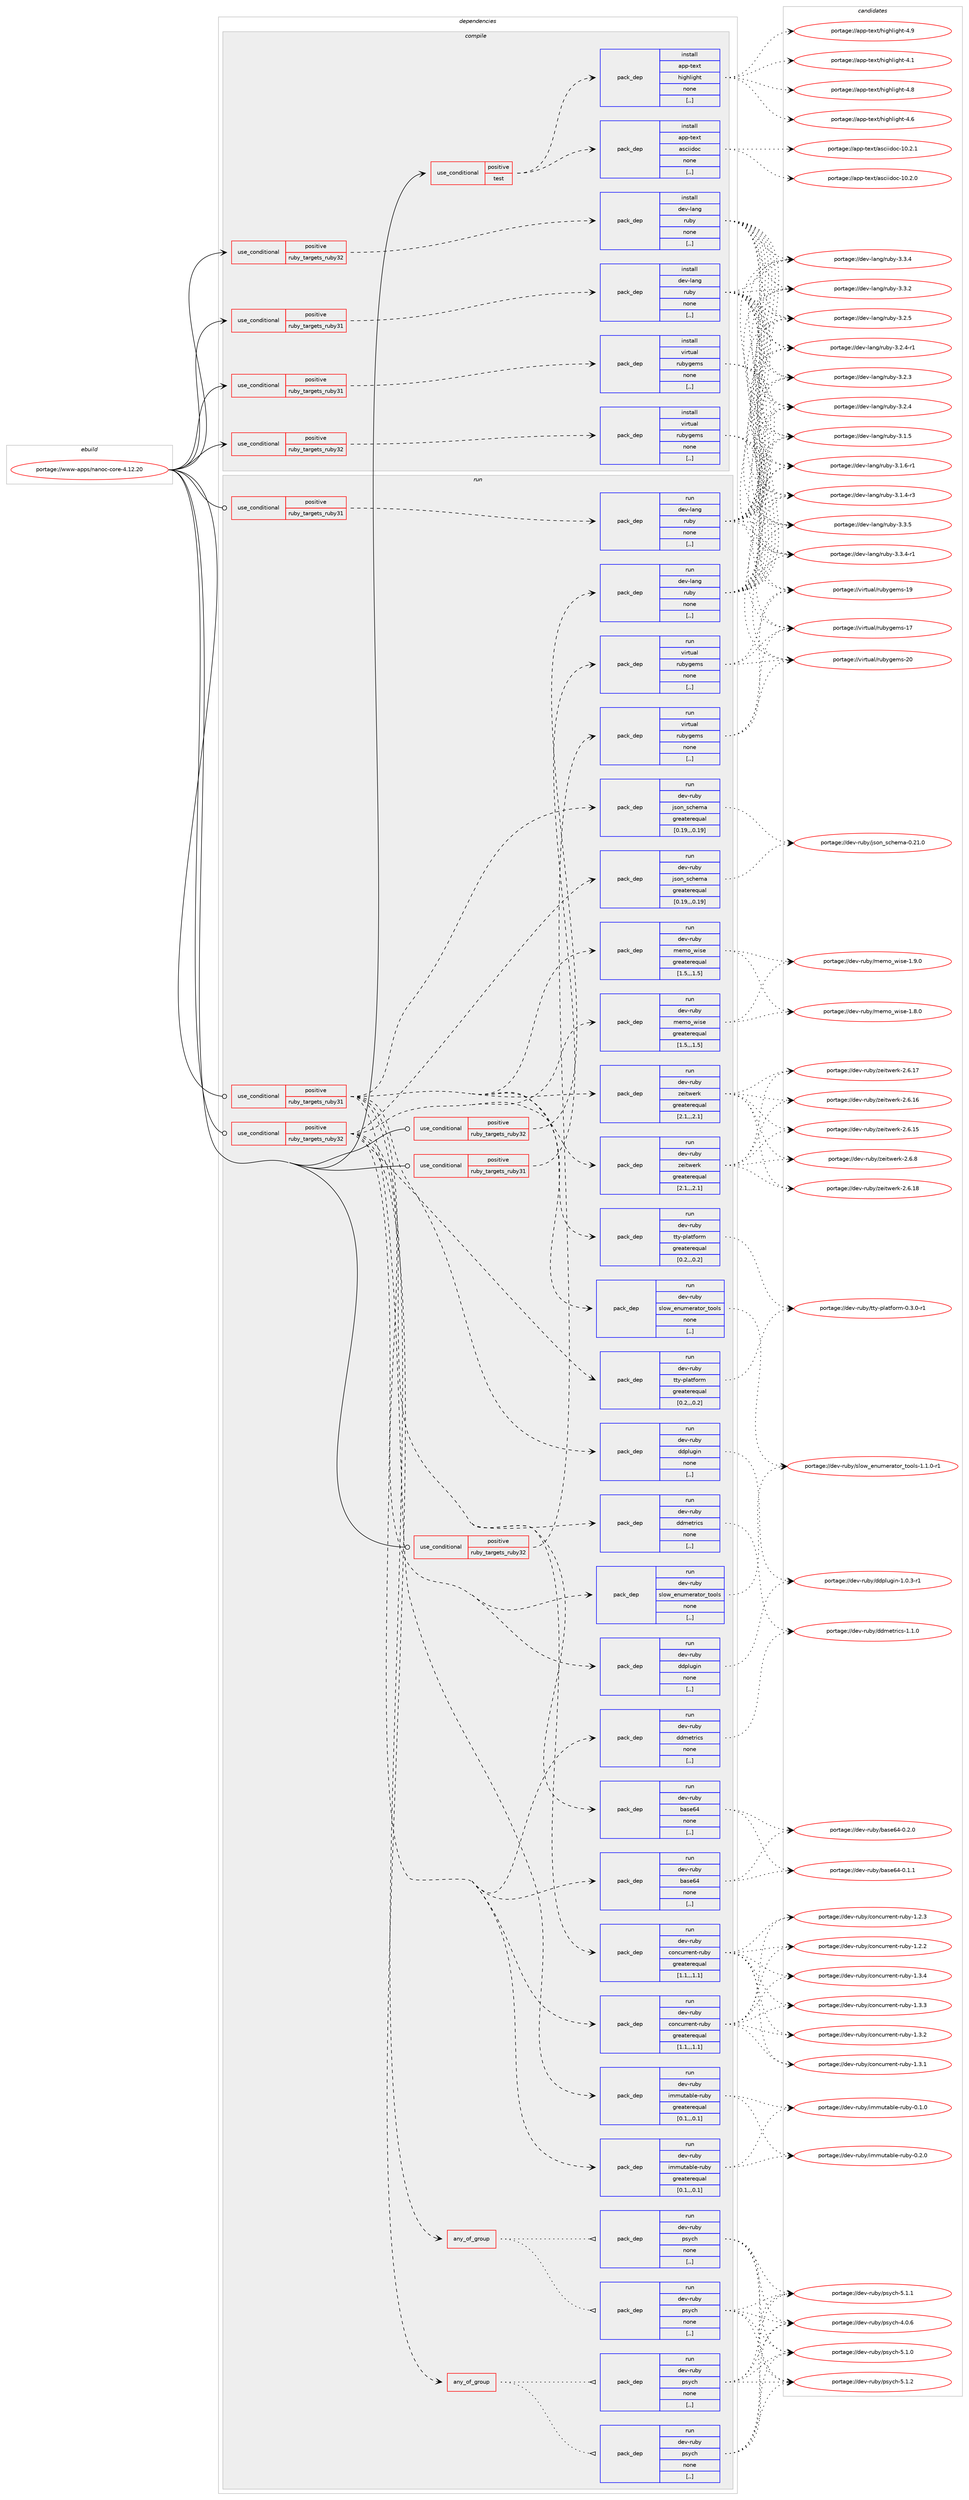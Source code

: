 digraph prolog {

# *************
# Graph options
# *************

newrank=true;
concentrate=true;
compound=true;
graph [rankdir=LR,fontname=Helvetica,fontsize=10,ranksep=1.5];#, ranksep=2.5, nodesep=0.2];
edge  [arrowhead=vee];
node  [fontname=Helvetica,fontsize=10];

# **********
# The ebuild
# **********

subgraph cluster_leftcol {
color=gray;
label=<<i>ebuild</i>>;
id [label="portage://www-apps/nanoc-core-4.12.20", color=red, width=4, href="../www-apps/nanoc-core-4.12.20.svg"];
}

# ****************
# The dependencies
# ****************

subgraph cluster_midcol {
color=gray;
label=<<i>dependencies</i>>;
subgraph cluster_compile {
fillcolor="#eeeeee";
style=filled;
label=<<i>compile</i>>;
subgraph cond253596 {
dependency959138 [label=<<TABLE BORDER="0" CELLBORDER="1" CELLSPACING="0" CELLPADDING="4"><TR><TD ROWSPAN="3" CELLPADDING="10">use_conditional</TD></TR><TR><TD>positive</TD></TR><TR><TD>ruby_targets_ruby31</TD></TR></TABLE>>, shape=none, color=red];
subgraph pack698513 {
dependency959139 [label=<<TABLE BORDER="0" CELLBORDER="1" CELLSPACING="0" CELLPADDING="4" WIDTH="220"><TR><TD ROWSPAN="6" CELLPADDING="30">pack_dep</TD></TR><TR><TD WIDTH="110">install</TD></TR><TR><TD>dev-lang</TD></TR><TR><TD>ruby</TD></TR><TR><TD>none</TD></TR><TR><TD>[,,]</TD></TR></TABLE>>, shape=none, color=blue];
}
dependency959138:e -> dependency959139:w [weight=20,style="dashed",arrowhead="vee"];
}
id:e -> dependency959138:w [weight=20,style="solid",arrowhead="vee"];
subgraph cond253597 {
dependency959140 [label=<<TABLE BORDER="0" CELLBORDER="1" CELLSPACING="0" CELLPADDING="4"><TR><TD ROWSPAN="3" CELLPADDING="10">use_conditional</TD></TR><TR><TD>positive</TD></TR><TR><TD>ruby_targets_ruby31</TD></TR></TABLE>>, shape=none, color=red];
subgraph pack698514 {
dependency959141 [label=<<TABLE BORDER="0" CELLBORDER="1" CELLSPACING="0" CELLPADDING="4" WIDTH="220"><TR><TD ROWSPAN="6" CELLPADDING="30">pack_dep</TD></TR><TR><TD WIDTH="110">install</TD></TR><TR><TD>virtual</TD></TR><TR><TD>rubygems</TD></TR><TR><TD>none</TD></TR><TR><TD>[,,]</TD></TR></TABLE>>, shape=none, color=blue];
}
dependency959140:e -> dependency959141:w [weight=20,style="dashed",arrowhead="vee"];
}
id:e -> dependency959140:w [weight=20,style="solid",arrowhead="vee"];
subgraph cond253598 {
dependency959142 [label=<<TABLE BORDER="0" CELLBORDER="1" CELLSPACING="0" CELLPADDING="4"><TR><TD ROWSPAN="3" CELLPADDING="10">use_conditional</TD></TR><TR><TD>positive</TD></TR><TR><TD>ruby_targets_ruby32</TD></TR></TABLE>>, shape=none, color=red];
subgraph pack698515 {
dependency959143 [label=<<TABLE BORDER="0" CELLBORDER="1" CELLSPACING="0" CELLPADDING="4" WIDTH="220"><TR><TD ROWSPAN="6" CELLPADDING="30">pack_dep</TD></TR><TR><TD WIDTH="110">install</TD></TR><TR><TD>dev-lang</TD></TR><TR><TD>ruby</TD></TR><TR><TD>none</TD></TR><TR><TD>[,,]</TD></TR></TABLE>>, shape=none, color=blue];
}
dependency959142:e -> dependency959143:w [weight=20,style="dashed",arrowhead="vee"];
}
id:e -> dependency959142:w [weight=20,style="solid",arrowhead="vee"];
subgraph cond253599 {
dependency959144 [label=<<TABLE BORDER="0" CELLBORDER="1" CELLSPACING="0" CELLPADDING="4"><TR><TD ROWSPAN="3" CELLPADDING="10">use_conditional</TD></TR><TR><TD>positive</TD></TR><TR><TD>ruby_targets_ruby32</TD></TR></TABLE>>, shape=none, color=red];
subgraph pack698516 {
dependency959145 [label=<<TABLE BORDER="0" CELLBORDER="1" CELLSPACING="0" CELLPADDING="4" WIDTH="220"><TR><TD ROWSPAN="6" CELLPADDING="30">pack_dep</TD></TR><TR><TD WIDTH="110">install</TD></TR><TR><TD>virtual</TD></TR><TR><TD>rubygems</TD></TR><TR><TD>none</TD></TR><TR><TD>[,,]</TD></TR></TABLE>>, shape=none, color=blue];
}
dependency959144:e -> dependency959145:w [weight=20,style="dashed",arrowhead="vee"];
}
id:e -> dependency959144:w [weight=20,style="solid",arrowhead="vee"];
subgraph cond253600 {
dependency959146 [label=<<TABLE BORDER="0" CELLBORDER="1" CELLSPACING="0" CELLPADDING="4"><TR><TD ROWSPAN="3" CELLPADDING="10">use_conditional</TD></TR><TR><TD>positive</TD></TR><TR><TD>test</TD></TR></TABLE>>, shape=none, color=red];
subgraph pack698517 {
dependency959147 [label=<<TABLE BORDER="0" CELLBORDER="1" CELLSPACING="0" CELLPADDING="4" WIDTH="220"><TR><TD ROWSPAN="6" CELLPADDING="30">pack_dep</TD></TR><TR><TD WIDTH="110">install</TD></TR><TR><TD>app-text</TD></TR><TR><TD>asciidoc</TD></TR><TR><TD>none</TD></TR><TR><TD>[,,]</TD></TR></TABLE>>, shape=none, color=blue];
}
dependency959146:e -> dependency959147:w [weight=20,style="dashed",arrowhead="vee"];
subgraph pack698518 {
dependency959148 [label=<<TABLE BORDER="0" CELLBORDER="1" CELLSPACING="0" CELLPADDING="4" WIDTH="220"><TR><TD ROWSPAN="6" CELLPADDING="30">pack_dep</TD></TR><TR><TD WIDTH="110">install</TD></TR><TR><TD>app-text</TD></TR><TR><TD>highlight</TD></TR><TR><TD>none</TD></TR><TR><TD>[,,]</TD></TR></TABLE>>, shape=none, color=blue];
}
dependency959146:e -> dependency959148:w [weight=20,style="dashed",arrowhead="vee"];
}
id:e -> dependency959146:w [weight=20,style="solid",arrowhead="vee"];
}
subgraph cluster_compileandrun {
fillcolor="#eeeeee";
style=filled;
label=<<i>compile and run</i>>;
}
subgraph cluster_run {
fillcolor="#eeeeee";
style=filled;
label=<<i>run</i>>;
subgraph cond253601 {
dependency959149 [label=<<TABLE BORDER="0" CELLBORDER="1" CELLSPACING="0" CELLPADDING="4"><TR><TD ROWSPAN="3" CELLPADDING="10">use_conditional</TD></TR><TR><TD>positive</TD></TR><TR><TD>ruby_targets_ruby31</TD></TR></TABLE>>, shape=none, color=red];
subgraph pack698519 {
dependency959150 [label=<<TABLE BORDER="0" CELLBORDER="1" CELLSPACING="0" CELLPADDING="4" WIDTH="220"><TR><TD ROWSPAN="6" CELLPADDING="30">pack_dep</TD></TR><TR><TD WIDTH="110">run</TD></TR><TR><TD>dev-lang</TD></TR><TR><TD>ruby</TD></TR><TR><TD>none</TD></TR><TR><TD>[,,]</TD></TR></TABLE>>, shape=none, color=blue];
}
dependency959149:e -> dependency959150:w [weight=20,style="dashed",arrowhead="vee"];
}
id:e -> dependency959149:w [weight=20,style="solid",arrowhead="odot"];
subgraph cond253602 {
dependency959151 [label=<<TABLE BORDER="0" CELLBORDER="1" CELLSPACING="0" CELLPADDING="4"><TR><TD ROWSPAN="3" CELLPADDING="10">use_conditional</TD></TR><TR><TD>positive</TD></TR><TR><TD>ruby_targets_ruby31</TD></TR></TABLE>>, shape=none, color=red];
subgraph pack698520 {
dependency959152 [label=<<TABLE BORDER="0" CELLBORDER="1" CELLSPACING="0" CELLPADDING="4" WIDTH="220"><TR><TD ROWSPAN="6" CELLPADDING="30">pack_dep</TD></TR><TR><TD WIDTH="110">run</TD></TR><TR><TD>dev-ruby</TD></TR><TR><TD>base64</TD></TR><TR><TD>none</TD></TR><TR><TD>[,,]</TD></TR></TABLE>>, shape=none, color=blue];
}
dependency959151:e -> dependency959152:w [weight=20,style="dashed",arrowhead="vee"];
subgraph pack698521 {
dependency959153 [label=<<TABLE BORDER="0" CELLBORDER="1" CELLSPACING="0" CELLPADDING="4" WIDTH="220"><TR><TD ROWSPAN="6" CELLPADDING="30">pack_dep</TD></TR><TR><TD WIDTH="110">run</TD></TR><TR><TD>dev-ruby</TD></TR><TR><TD>concurrent-ruby</TD></TR><TR><TD>greaterequal</TD></TR><TR><TD>[1.1,,,1.1]</TD></TR></TABLE>>, shape=none, color=blue];
}
dependency959151:e -> dependency959153:w [weight=20,style="dashed",arrowhead="vee"];
subgraph pack698522 {
dependency959154 [label=<<TABLE BORDER="0" CELLBORDER="1" CELLSPACING="0" CELLPADDING="4" WIDTH="220"><TR><TD ROWSPAN="6" CELLPADDING="30">pack_dep</TD></TR><TR><TD WIDTH="110">run</TD></TR><TR><TD>dev-ruby</TD></TR><TR><TD>ddmetrics</TD></TR><TR><TD>none</TD></TR><TR><TD>[,,]</TD></TR></TABLE>>, shape=none, color=blue];
}
dependency959151:e -> dependency959154:w [weight=20,style="dashed",arrowhead="vee"];
subgraph pack698523 {
dependency959155 [label=<<TABLE BORDER="0" CELLBORDER="1" CELLSPACING="0" CELLPADDING="4" WIDTH="220"><TR><TD ROWSPAN="6" CELLPADDING="30">pack_dep</TD></TR><TR><TD WIDTH="110">run</TD></TR><TR><TD>dev-ruby</TD></TR><TR><TD>ddplugin</TD></TR><TR><TD>none</TD></TR><TR><TD>[,,]</TD></TR></TABLE>>, shape=none, color=blue];
}
dependency959151:e -> dependency959155:w [weight=20,style="dashed",arrowhead="vee"];
subgraph pack698524 {
dependency959156 [label=<<TABLE BORDER="0" CELLBORDER="1" CELLSPACING="0" CELLPADDING="4" WIDTH="220"><TR><TD ROWSPAN="6" CELLPADDING="30">pack_dep</TD></TR><TR><TD WIDTH="110">run</TD></TR><TR><TD>dev-ruby</TD></TR><TR><TD>immutable-ruby</TD></TR><TR><TD>greaterequal</TD></TR><TR><TD>[0.1,,,0.1]</TD></TR></TABLE>>, shape=none, color=blue];
}
dependency959151:e -> dependency959156:w [weight=20,style="dashed",arrowhead="vee"];
subgraph pack698525 {
dependency959157 [label=<<TABLE BORDER="0" CELLBORDER="1" CELLSPACING="0" CELLPADDING="4" WIDTH="220"><TR><TD ROWSPAN="6" CELLPADDING="30">pack_dep</TD></TR><TR><TD WIDTH="110">run</TD></TR><TR><TD>dev-ruby</TD></TR><TR><TD>json_schema</TD></TR><TR><TD>greaterequal</TD></TR><TR><TD>[0.19,,,0.19]</TD></TR></TABLE>>, shape=none, color=blue];
}
dependency959151:e -> dependency959157:w [weight=20,style="dashed",arrowhead="vee"];
subgraph pack698526 {
dependency959158 [label=<<TABLE BORDER="0" CELLBORDER="1" CELLSPACING="0" CELLPADDING="4" WIDTH="220"><TR><TD ROWSPAN="6" CELLPADDING="30">pack_dep</TD></TR><TR><TD WIDTH="110">run</TD></TR><TR><TD>dev-ruby</TD></TR><TR><TD>memo_wise</TD></TR><TR><TD>greaterequal</TD></TR><TR><TD>[1.5,,,1.5]</TD></TR></TABLE>>, shape=none, color=blue];
}
dependency959151:e -> dependency959158:w [weight=20,style="dashed",arrowhead="vee"];
subgraph any6593 {
dependency959159 [label=<<TABLE BORDER="0" CELLBORDER="1" CELLSPACING="0" CELLPADDING="4"><TR><TD CELLPADDING="10">any_of_group</TD></TR></TABLE>>, shape=none, color=red];subgraph pack698527 {
dependency959160 [label=<<TABLE BORDER="0" CELLBORDER="1" CELLSPACING="0" CELLPADDING="4" WIDTH="220"><TR><TD ROWSPAN="6" CELLPADDING="30">pack_dep</TD></TR><TR><TD WIDTH="110">run</TD></TR><TR><TD>dev-ruby</TD></TR><TR><TD>psych</TD></TR><TR><TD>none</TD></TR><TR><TD>[,,]</TD></TR></TABLE>>, shape=none, color=blue];
}
dependency959159:e -> dependency959160:w [weight=20,style="dotted",arrowhead="oinv"];
subgraph pack698528 {
dependency959161 [label=<<TABLE BORDER="0" CELLBORDER="1" CELLSPACING="0" CELLPADDING="4" WIDTH="220"><TR><TD ROWSPAN="6" CELLPADDING="30">pack_dep</TD></TR><TR><TD WIDTH="110">run</TD></TR><TR><TD>dev-ruby</TD></TR><TR><TD>psych</TD></TR><TR><TD>none</TD></TR><TR><TD>[,,]</TD></TR></TABLE>>, shape=none, color=blue];
}
dependency959159:e -> dependency959161:w [weight=20,style="dotted",arrowhead="oinv"];
}
dependency959151:e -> dependency959159:w [weight=20,style="dashed",arrowhead="vee"];
subgraph pack698529 {
dependency959162 [label=<<TABLE BORDER="0" CELLBORDER="1" CELLSPACING="0" CELLPADDING="4" WIDTH="220"><TR><TD ROWSPAN="6" CELLPADDING="30">pack_dep</TD></TR><TR><TD WIDTH="110">run</TD></TR><TR><TD>dev-ruby</TD></TR><TR><TD>slow_enumerator_tools</TD></TR><TR><TD>none</TD></TR><TR><TD>[,,]</TD></TR></TABLE>>, shape=none, color=blue];
}
dependency959151:e -> dependency959162:w [weight=20,style="dashed",arrowhead="vee"];
subgraph pack698530 {
dependency959163 [label=<<TABLE BORDER="0" CELLBORDER="1" CELLSPACING="0" CELLPADDING="4" WIDTH="220"><TR><TD ROWSPAN="6" CELLPADDING="30">pack_dep</TD></TR><TR><TD WIDTH="110">run</TD></TR><TR><TD>dev-ruby</TD></TR><TR><TD>tty-platform</TD></TR><TR><TD>greaterequal</TD></TR><TR><TD>[0.2,,,0.2]</TD></TR></TABLE>>, shape=none, color=blue];
}
dependency959151:e -> dependency959163:w [weight=20,style="dashed",arrowhead="vee"];
subgraph pack698531 {
dependency959164 [label=<<TABLE BORDER="0" CELLBORDER="1" CELLSPACING="0" CELLPADDING="4" WIDTH="220"><TR><TD ROWSPAN="6" CELLPADDING="30">pack_dep</TD></TR><TR><TD WIDTH="110">run</TD></TR><TR><TD>dev-ruby</TD></TR><TR><TD>zeitwerk</TD></TR><TR><TD>greaterequal</TD></TR><TR><TD>[2.1,,,2.1]</TD></TR></TABLE>>, shape=none, color=blue];
}
dependency959151:e -> dependency959164:w [weight=20,style="dashed",arrowhead="vee"];
}
id:e -> dependency959151:w [weight=20,style="solid",arrowhead="odot"];
subgraph cond253603 {
dependency959165 [label=<<TABLE BORDER="0" CELLBORDER="1" CELLSPACING="0" CELLPADDING="4"><TR><TD ROWSPAN="3" CELLPADDING="10">use_conditional</TD></TR><TR><TD>positive</TD></TR><TR><TD>ruby_targets_ruby31</TD></TR></TABLE>>, shape=none, color=red];
subgraph pack698532 {
dependency959166 [label=<<TABLE BORDER="0" CELLBORDER="1" CELLSPACING="0" CELLPADDING="4" WIDTH="220"><TR><TD ROWSPAN="6" CELLPADDING="30">pack_dep</TD></TR><TR><TD WIDTH="110">run</TD></TR><TR><TD>virtual</TD></TR><TR><TD>rubygems</TD></TR><TR><TD>none</TD></TR><TR><TD>[,,]</TD></TR></TABLE>>, shape=none, color=blue];
}
dependency959165:e -> dependency959166:w [weight=20,style="dashed",arrowhead="vee"];
}
id:e -> dependency959165:w [weight=20,style="solid",arrowhead="odot"];
subgraph cond253604 {
dependency959167 [label=<<TABLE BORDER="0" CELLBORDER="1" CELLSPACING="0" CELLPADDING="4"><TR><TD ROWSPAN="3" CELLPADDING="10">use_conditional</TD></TR><TR><TD>positive</TD></TR><TR><TD>ruby_targets_ruby32</TD></TR></TABLE>>, shape=none, color=red];
subgraph pack698533 {
dependency959168 [label=<<TABLE BORDER="0" CELLBORDER="1" CELLSPACING="0" CELLPADDING="4" WIDTH="220"><TR><TD ROWSPAN="6" CELLPADDING="30">pack_dep</TD></TR><TR><TD WIDTH="110">run</TD></TR><TR><TD>dev-lang</TD></TR><TR><TD>ruby</TD></TR><TR><TD>none</TD></TR><TR><TD>[,,]</TD></TR></TABLE>>, shape=none, color=blue];
}
dependency959167:e -> dependency959168:w [weight=20,style="dashed",arrowhead="vee"];
}
id:e -> dependency959167:w [weight=20,style="solid",arrowhead="odot"];
subgraph cond253605 {
dependency959169 [label=<<TABLE BORDER="0" CELLBORDER="1" CELLSPACING="0" CELLPADDING="4"><TR><TD ROWSPAN="3" CELLPADDING="10">use_conditional</TD></TR><TR><TD>positive</TD></TR><TR><TD>ruby_targets_ruby32</TD></TR></TABLE>>, shape=none, color=red];
subgraph pack698534 {
dependency959170 [label=<<TABLE BORDER="0" CELLBORDER="1" CELLSPACING="0" CELLPADDING="4" WIDTH="220"><TR><TD ROWSPAN="6" CELLPADDING="30">pack_dep</TD></TR><TR><TD WIDTH="110">run</TD></TR><TR><TD>dev-ruby</TD></TR><TR><TD>base64</TD></TR><TR><TD>none</TD></TR><TR><TD>[,,]</TD></TR></TABLE>>, shape=none, color=blue];
}
dependency959169:e -> dependency959170:w [weight=20,style="dashed",arrowhead="vee"];
subgraph pack698535 {
dependency959171 [label=<<TABLE BORDER="0" CELLBORDER="1" CELLSPACING="0" CELLPADDING="4" WIDTH="220"><TR><TD ROWSPAN="6" CELLPADDING="30">pack_dep</TD></TR><TR><TD WIDTH="110">run</TD></TR><TR><TD>dev-ruby</TD></TR><TR><TD>concurrent-ruby</TD></TR><TR><TD>greaterequal</TD></TR><TR><TD>[1.1,,,1.1]</TD></TR></TABLE>>, shape=none, color=blue];
}
dependency959169:e -> dependency959171:w [weight=20,style="dashed",arrowhead="vee"];
subgraph pack698536 {
dependency959172 [label=<<TABLE BORDER="0" CELLBORDER="1" CELLSPACING="0" CELLPADDING="4" WIDTH="220"><TR><TD ROWSPAN="6" CELLPADDING="30">pack_dep</TD></TR><TR><TD WIDTH="110">run</TD></TR><TR><TD>dev-ruby</TD></TR><TR><TD>ddmetrics</TD></TR><TR><TD>none</TD></TR><TR><TD>[,,]</TD></TR></TABLE>>, shape=none, color=blue];
}
dependency959169:e -> dependency959172:w [weight=20,style="dashed",arrowhead="vee"];
subgraph pack698537 {
dependency959173 [label=<<TABLE BORDER="0" CELLBORDER="1" CELLSPACING="0" CELLPADDING="4" WIDTH="220"><TR><TD ROWSPAN="6" CELLPADDING="30">pack_dep</TD></TR><TR><TD WIDTH="110">run</TD></TR><TR><TD>dev-ruby</TD></TR><TR><TD>ddplugin</TD></TR><TR><TD>none</TD></TR><TR><TD>[,,]</TD></TR></TABLE>>, shape=none, color=blue];
}
dependency959169:e -> dependency959173:w [weight=20,style="dashed",arrowhead="vee"];
subgraph pack698538 {
dependency959174 [label=<<TABLE BORDER="0" CELLBORDER="1" CELLSPACING="0" CELLPADDING="4" WIDTH="220"><TR><TD ROWSPAN="6" CELLPADDING="30">pack_dep</TD></TR><TR><TD WIDTH="110">run</TD></TR><TR><TD>dev-ruby</TD></TR><TR><TD>immutable-ruby</TD></TR><TR><TD>greaterequal</TD></TR><TR><TD>[0.1,,,0.1]</TD></TR></TABLE>>, shape=none, color=blue];
}
dependency959169:e -> dependency959174:w [weight=20,style="dashed",arrowhead="vee"];
subgraph pack698539 {
dependency959175 [label=<<TABLE BORDER="0" CELLBORDER="1" CELLSPACING="0" CELLPADDING="4" WIDTH="220"><TR><TD ROWSPAN="6" CELLPADDING="30">pack_dep</TD></TR><TR><TD WIDTH="110">run</TD></TR><TR><TD>dev-ruby</TD></TR><TR><TD>json_schema</TD></TR><TR><TD>greaterequal</TD></TR><TR><TD>[0.19,,,0.19]</TD></TR></TABLE>>, shape=none, color=blue];
}
dependency959169:e -> dependency959175:w [weight=20,style="dashed",arrowhead="vee"];
subgraph pack698540 {
dependency959176 [label=<<TABLE BORDER="0" CELLBORDER="1" CELLSPACING="0" CELLPADDING="4" WIDTH="220"><TR><TD ROWSPAN="6" CELLPADDING="30">pack_dep</TD></TR><TR><TD WIDTH="110">run</TD></TR><TR><TD>dev-ruby</TD></TR><TR><TD>memo_wise</TD></TR><TR><TD>greaterequal</TD></TR><TR><TD>[1.5,,,1.5]</TD></TR></TABLE>>, shape=none, color=blue];
}
dependency959169:e -> dependency959176:w [weight=20,style="dashed",arrowhead="vee"];
subgraph any6594 {
dependency959177 [label=<<TABLE BORDER="0" CELLBORDER="1" CELLSPACING="0" CELLPADDING="4"><TR><TD CELLPADDING="10">any_of_group</TD></TR></TABLE>>, shape=none, color=red];subgraph pack698541 {
dependency959178 [label=<<TABLE BORDER="0" CELLBORDER="1" CELLSPACING="0" CELLPADDING="4" WIDTH="220"><TR><TD ROWSPAN="6" CELLPADDING="30">pack_dep</TD></TR><TR><TD WIDTH="110">run</TD></TR><TR><TD>dev-ruby</TD></TR><TR><TD>psych</TD></TR><TR><TD>none</TD></TR><TR><TD>[,,]</TD></TR></TABLE>>, shape=none, color=blue];
}
dependency959177:e -> dependency959178:w [weight=20,style="dotted",arrowhead="oinv"];
subgraph pack698542 {
dependency959179 [label=<<TABLE BORDER="0" CELLBORDER="1" CELLSPACING="0" CELLPADDING="4" WIDTH="220"><TR><TD ROWSPAN="6" CELLPADDING="30">pack_dep</TD></TR><TR><TD WIDTH="110">run</TD></TR><TR><TD>dev-ruby</TD></TR><TR><TD>psych</TD></TR><TR><TD>none</TD></TR><TR><TD>[,,]</TD></TR></TABLE>>, shape=none, color=blue];
}
dependency959177:e -> dependency959179:w [weight=20,style="dotted",arrowhead="oinv"];
}
dependency959169:e -> dependency959177:w [weight=20,style="dashed",arrowhead="vee"];
subgraph pack698543 {
dependency959180 [label=<<TABLE BORDER="0" CELLBORDER="1" CELLSPACING="0" CELLPADDING="4" WIDTH="220"><TR><TD ROWSPAN="6" CELLPADDING="30">pack_dep</TD></TR><TR><TD WIDTH="110">run</TD></TR><TR><TD>dev-ruby</TD></TR><TR><TD>slow_enumerator_tools</TD></TR><TR><TD>none</TD></TR><TR><TD>[,,]</TD></TR></TABLE>>, shape=none, color=blue];
}
dependency959169:e -> dependency959180:w [weight=20,style="dashed",arrowhead="vee"];
subgraph pack698544 {
dependency959181 [label=<<TABLE BORDER="0" CELLBORDER="1" CELLSPACING="0" CELLPADDING="4" WIDTH="220"><TR><TD ROWSPAN="6" CELLPADDING="30">pack_dep</TD></TR><TR><TD WIDTH="110">run</TD></TR><TR><TD>dev-ruby</TD></TR><TR><TD>tty-platform</TD></TR><TR><TD>greaterequal</TD></TR><TR><TD>[0.2,,,0.2]</TD></TR></TABLE>>, shape=none, color=blue];
}
dependency959169:e -> dependency959181:w [weight=20,style="dashed",arrowhead="vee"];
subgraph pack698545 {
dependency959182 [label=<<TABLE BORDER="0" CELLBORDER="1" CELLSPACING="0" CELLPADDING="4" WIDTH="220"><TR><TD ROWSPAN="6" CELLPADDING="30">pack_dep</TD></TR><TR><TD WIDTH="110">run</TD></TR><TR><TD>dev-ruby</TD></TR><TR><TD>zeitwerk</TD></TR><TR><TD>greaterequal</TD></TR><TR><TD>[2.1,,,2.1]</TD></TR></TABLE>>, shape=none, color=blue];
}
dependency959169:e -> dependency959182:w [weight=20,style="dashed",arrowhead="vee"];
}
id:e -> dependency959169:w [weight=20,style="solid",arrowhead="odot"];
subgraph cond253606 {
dependency959183 [label=<<TABLE BORDER="0" CELLBORDER="1" CELLSPACING="0" CELLPADDING="4"><TR><TD ROWSPAN="3" CELLPADDING="10">use_conditional</TD></TR><TR><TD>positive</TD></TR><TR><TD>ruby_targets_ruby32</TD></TR></TABLE>>, shape=none, color=red];
subgraph pack698546 {
dependency959184 [label=<<TABLE BORDER="0" CELLBORDER="1" CELLSPACING="0" CELLPADDING="4" WIDTH="220"><TR><TD ROWSPAN="6" CELLPADDING="30">pack_dep</TD></TR><TR><TD WIDTH="110">run</TD></TR><TR><TD>virtual</TD></TR><TR><TD>rubygems</TD></TR><TR><TD>none</TD></TR><TR><TD>[,,]</TD></TR></TABLE>>, shape=none, color=blue];
}
dependency959183:e -> dependency959184:w [weight=20,style="dashed",arrowhead="vee"];
}
id:e -> dependency959183:w [weight=20,style="solid",arrowhead="odot"];
}
}

# **************
# The candidates
# **************

subgraph cluster_choices {
rank=same;
color=gray;
label=<<i>candidates</i>>;

subgraph choice698513 {
color=black;
nodesep=1;
choice10010111845108971101034711411798121455146514653 [label="portage://dev-lang/ruby-3.3.5", color=red, width=4,href="../dev-lang/ruby-3.3.5.svg"];
choice100101118451089711010347114117981214551465146524511449 [label="portage://dev-lang/ruby-3.3.4-r1", color=red, width=4,href="../dev-lang/ruby-3.3.4-r1.svg"];
choice10010111845108971101034711411798121455146514652 [label="portage://dev-lang/ruby-3.3.4", color=red, width=4,href="../dev-lang/ruby-3.3.4.svg"];
choice10010111845108971101034711411798121455146514650 [label="portage://dev-lang/ruby-3.3.2", color=red, width=4,href="../dev-lang/ruby-3.3.2.svg"];
choice10010111845108971101034711411798121455146504653 [label="portage://dev-lang/ruby-3.2.5", color=red, width=4,href="../dev-lang/ruby-3.2.5.svg"];
choice100101118451089711010347114117981214551465046524511449 [label="portage://dev-lang/ruby-3.2.4-r1", color=red, width=4,href="../dev-lang/ruby-3.2.4-r1.svg"];
choice10010111845108971101034711411798121455146504652 [label="portage://dev-lang/ruby-3.2.4", color=red, width=4,href="../dev-lang/ruby-3.2.4.svg"];
choice10010111845108971101034711411798121455146504651 [label="portage://dev-lang/ruby-3.2.3", color=red, width=4,href="../dev-lang/ruby-3.2.3.svg"];
choice100101118451089711010347114117981214551464946544511449 [label="portage://dev-lang/ruby-3.1.6-r1", color=red, width=4,href="../dev-lang/ruby-3.1.6-r1.svg"];
choice10010111845108971101034711411798121455146494653 [label="portage://dev-lang/ruby-3.1.5", color=red, width=4,href="../dev-lang/ruby-3.1.5.svg"];
choice100101118451089711010347114117981214551464946524511451 [label="portage://dev-lang/ruby-3.1.4-r3", color=red, width=4,href="../dev-lang/ruby-3.1.4-r3.svg"];
dependency959139:e -> choice10010111845108971101034711411798121455146514653:w [style=dotted,weight="100"];
dependency959139:e -> choice100101118451089711010347114117981214551465146524511449:w [style=dotted,weight="100"];
dependency959139:e -> choice10010111845108971101034711411798121455146514652:w [style=dotted,weight="100"];
dependency959139:e -> choice10010111845108971101034711411798121455146514650:w [style=dotted,weight="100"];
dependency959139:e -> choice10010111845108971101034711411798121455146504653:w [style=dotted,weight="100"];
dependency959139:e -> choice100101118451089711010347114117981214551465046524511449:w [style=dotted,weight="100"];
dependency959139:e -> choice10010111845108971101034711411798121455146504652:w [style=dotted,weight="100"];
dependency959139:e -> choice10010111845108971101034711411798121455146504651:w [style=dotted,weight="100"];
dependency959139:e -> choice100101118451089711010347114117981214551464946544511449:w [style=dotted,weight="100"];
dependency959139:e -> choice10010111845108971101034711411798121455146494653:w [style=dotted,weight="100"];
dependency959139:e -> choice100101118451089711010347114117981214551464946524511451:w [style=dotted,weight="100"];
}
subgraph choice698514 {
color=black;
nodesep=1;
choice118105114116117971084711411798121103101109115455048 [label="portage://virtual/rubygems-20", color=red, width=4,href="../virtual/rubygems-20.svg"];
choice118105114116117971084711411798121103101109115454957 [label="portage://virtual/rubygems-19", color=red, width=4,href="../virtual/rubygems-19.svg"];
choice118105114116117971084711411798121103101109115454955 [label="portage://virtual/rubygems-17", color=red, width=4,href="../virtual/rubygems-17.svg"];
dependency959141:e -> choice118105114116117971084711411798121103101109115455048:w [style=dotted,weight="100"];
dependency959141:e -> choice118105114116117971084711411798121103101109115454957:w [style=dotted,weight="100"];
dependency959141:e -> choice118105114116117971084711411798121103101109115454955:w [style=dotted,weight="100"];
}
subgraph choice698515 {
color=black;
nodesep=1;
choice10010111845108971101034711411798121455146514653 [label="portage://dev-lang/ruby-3.3.5", color=red, width=4,href="../dev-lang/ruby-3.3.5.svg"];
choice100101118451089711010347114117981214551465146524511449 [label="portage://dev-lang/ruby-3.3.4-r1", color=red, width=4,href="../dev-lang/ruby-3.3.4-r1.svg"];
choice10010111845108971101034711411798121455146514652 [label="portage://dev-lang/ruby-3.3.4", color=red, width=4,href="../dev-lang/ruby-3.3.4.svg"];
choice10010111845108971101034711411798121455146514650 [label="portage://dev-lang/ruby-3.3.2", color=red, width=4,href="../dev-lang/ruby-3.3.2.svg"];
choice10010111845108971101034711411798121455146504653 [label="portage://dev-lang/ruby-3.2.5", color=red, width=4,href="../dev-lang/ruby-3.2.5.svg"];
choice100101118451089711010347114117981214551465046524511449 [label="portage://dev-lang/ruby-3.2.4-r1", color=red, width=4,href="../dev-lang/ruby-3.2.4-r1.svg"];
choice10010111845108971101034711411798121455146504652 [label="portage://dev-lang/ruby-3.2.4", color=red, width=4,href="../dev-lang/ruby-3.2.4.svg"];
choice10010111845108971101034711411798121455146504651 [label="portage://dev-lang/ruby-3.2.3", color=red, width=4,href="../dev-lang/ruby-3.2.3.svg"];
choice100101118451089711010347114117981214551464946544511449 [label="portage://dev-lang/ruby-3.1.6-r1", color=red, width=4,href="../dev-lang/ruby-3.1.6-r1.svg"];
choice10010111845108971101034711411798121455146494653 [label="portage://dev-lang/ruby-3.1.5", color=red, width=4,href="../dev-lang/ruby-3.1.5.svg"];
choice100101118451089711010347114117981214551464946524511451 [label="portage://dev-lang/ruby-3.1.4-r3", color=red, width=4,href="../dev-lang/ruby-3.1.4-r3.svg"];
dependency959143:e -> choice10010111845108971101034711411798121455146514653:w [style=dotted,weight="100"];
dependency959143:e -> choice100101118451089711010347114117981214551465146524511449:w [style=dotted,weight="100"];
dependency959143:e -> choice10010111845108971101034711411798121455146514652:w [style=dotted,weight="100"];
dependency959143:e -> choice10010111845108971101034711411798121455146514650:w [style=dotted,weight="100"];
dependency959143:e -> choice10010111845108971101034711411798121455146504653:w [style=dotted,weight="100"];
dependency959143:e -> choice100101118451089711010347114117981214551465046524511449:w [style=dotted,weight="100"];
dependency959143:e -> choice10010111845108971101034711411798121455146504652:w [style=dotted,weight="100"];
dependency959143:e -> choice10010111845108971101034711411798121455146504651:w [style=dotted,weight="100"];
dependency959143:e -> choice100101118451089711010347114117981214551464946544511449:w [style=dotted,weight="100"];
dependency959143:e -> choice10010111845108971101034711411798121455146494653:w [style=dotted,weight="100"];
dependency959143:e -> choice100101118451089711010347114117981214551464946524511451:w [style=dotted,weight="100"];
}
subgraph choice698516 {
color=black;
nodesep=1;
choice118105114116117971084711411798121103101109115455048 [label="portage://virtual/rubygems-20", color=red, width=4,href="../virtual/rubygems-20.svg"];
choice118105114116117971084711411798121103101109115454957 [label="portage://virtual/rubygems-19", color=red, width=4,href="../virtual/rubygems-19.svg"];
choice118105114116117971084711411798121103101109115454955 [label="portage://virtual/rubygems-17", color=red, width=4,href="../virtual/rubygems-17.svg"];
dependency959145:e -> choice118105114116117971084711411798121103101109115455048:w [style=dotted,weight="100"];
dependency959145:e -> choice118105114116117971084711411798121103101109115454957:w [style=dotted,weight="100"];
dependency959145:e -> choice118105114116117971084711411798121103101109115454955:w [style=dotted,weight="100"];
}
subgraph choice698517 {
color=black;
nodesep=1;
choice97112112451161011201164797115991051051001119945494846504649 [label="portage://app-text/asciidoc-10.2.1", color=red, width=4,href="../app-text/asciidoc-10.2.1.svg"];
choice97112112451161011201164797115991051051001119945494846504648 [label="portage://app-text/asciidoc-10.2.0", color=red, width=4,href="../app-text/asciidoc-10.2.0.svg"];
dependency959147:e -> choice97112112451161011201164797115991051051001119945494846504649:w [style=dotted,weight="100"];
dependency959147:e -> choice97112112451161011201164797115991051051001119945494846504648:w [style=dotted,weight="100"];
}
subgraph choice698518 {
color=black;
nodesep=1;
choice97112112451161011201164710410510310410810510310411645524657 [label="portage://app-text/highlight-4.9", color=red, width=4,href="../app-text/highlight-4.9.svg"];
choice97112112451161011201164710410510310410810510310411645524656 [label="portage://app-text/highlight-4.8", color=red, width=4,href="../app-text/highlight-4.8.svg"];
choice97112112451161011201164710410510310410810510310411645524654 [label="portage://app-text/highlight-4.6", color=red, width=4,href="../app-text/highlight-4.6.svg"];
choice97112112451161011201164710410510310410810510310411645524649 [label="portage://app-text/highlight-4.1", color=red, width=4,href="../app-text/highlight-4.1.svg"];
dependency959148:e -> choice97112112451161011201164710410510310410810510310411645524657:w [style=dotted,weight="100"];
dependency959148:e -> choice97112112451161011201164710410510310410810510310411645524656:w [style=dotted,weight="100"];
dependency959148:e -> choice97112112451161011201164710410510310410810510310411645524654:w [style=dotted,weight="100"];
dependency959148:e -> choice97112112451161011201164710410510310410810510310411645524649:w [style=dotted,weight="100"];
}
subgraph choice698519 {
color=black;
nodesep=1;
choice10010111845108971101034711411798121455146514653 [label="portage://dev-lang/ruby-3.3.5", color=red, width=4,href="../dev-lang/ruby-3.3.5.svg"];
choice100101118451089711010347114117981214551465146524511449 [label="portage://dev-lang/ruby-3.3.4-r1", color=red, width=4,href="../dev-lang/ruby-3.3.4-r1.svg"];
choice10010111845108971101034711411798121455146514652 [label="portage://dev-lang/ruby-3.3.4", color=red, width=4,href="../dev-lang/ruby-3.3.4.svg"];
choice10010111845108971101034711411798121455146514650 [label="portage://dev-lang/ruby-3.3.2", color=red, width=4,href="../dev-lang/ruby-3.3.2.svg"];
choice10010111845108971101034711411798121455146504653 [label="portage://dev-lang/ruby-3.2.5", color=red, width=4,href="../dev-lang/ruby-3.2.5.svg"];
choice100101118451089711010347114117981214551465046524511449 [label="portage://dev-lang/ruby-3.2.4-r1", color=red, width=4,href="../dev-lang/ruby-3.2.4-r1.svg"];
choice10010111845108971101034711411798121455146504652 [label="portage://dev-lang/ruby-3.2.4", color=red, width=4,href="../dev-lang/ruby-3.2.4.svg"];
choice10010111845108971101034711411798121455146504651 [label="portage://dev-lang/ruby-3.2.3", color=red, width=4,href="../dev-lang/ruby-3.2.3.svg"];
choice100101118451089711010347114117981214551464946544511449 [label="portage://dev-lang/ruby-3.1.6-r1", color=red, width=4,href="../dev-lang/ruby-3.1.6-r1.svg"];
choice10010111845108971101034711411798121455146494653 [label="portage://dev-lang/ruby-3.1.5", color=red, width=4,href="../dev-lang/ruby-3.1.5.svg"];
choice100101118451089711010347114117981214551464946524511451 [label="portage://dev-lang/ruby-3.1.4-r3", color=red, width=4,href="../dev-lang/ruby-3.1.4-r3.svg"];
dependency959150:e -> choice10010111845108971101034711411798121455146514653:w [style=dotted,weight="100"];
dependency959150:e -> choice100101118451089711010347114117981214551465146524511449:w [style=dotted,weight="100"];
dependency959150:e -> choice10010111845108971101034711411798121455146514652:w [style=dotted,weight="100"];
dependency959150:e -> choice10010111845108971101034711411798121455146514650:w [style=dotted,weight="100"];
dependency959150:e -> choice10010111845108971101034711411798121455146504653:w [style=dotted,weight="100"];
dependency959150:e -> choice100101118451089711010347114117981214551465046524511449:w [style=dotted,weight="100"];
dependency959150:e -> choice10010111845108971101034711411798121455146504652:w [style=dotted,weight="100"];
dependency959150:e -> choice10010111845108971101034711411798121455146504651:w [style=dotted,weight="100"];
dependency959150:e -> choice100101118451089711010347114117981214551464946544511449:w [style=dotted,weight="100"];
dependency959150:e -> choice10010111845108971101034711411798121455146494653:w [style=dotted,weight="100"];
dependency959150:e -> choice100101118451089711010347114117981214551464946524511451:w [style=dotted,weight="100"];
}
subgraph choice698520 {
color=black;
nodesep=1;
choice10010111845114117981214798971151015452454846504648 [label="portage://dev-ruby/base64-0.2.0", color=red, width=4,href="../dev-ruby/base64-0.2.0.svg"];
choice10010111845114117981214798971151015452454846494649 [label="portage://dev-ruby/base64-0.1.1", color=red, width=4,href="../dev-ruby/base64-0.1.1.svg"];
dependency959152:e -> choice10010111845114117981214798971151015452454846504648:w [style=dotted,weight="100"];
dependency959152:e -> choice10010111845114117981214798971151015452454846494649:w [style=dotted,weight="100"];
}
subgraph choice698521 {
color=black;
nodesep=1;
choice10010111845114117981214799111110991171141141011101164511411798121454946514652 [label="portage://dev-ruby/concurrent-ruby-1.3.4", color=red, width=4,href="../dev-ruby/concurrent-ruby-1.3.4.svg"];
choice10010111845114117981214799111110991171141141011101164511411798121454946514651 [label="portage://dev-ruby/concurrent-ruby-1.3.3", color=red, width=4,href="../dev-ruby/concurrent-ruby-1.3.3.svg"];
choice10010111845114117981214799111110991171141141011101164511411798121454946514650 [label="portage://dev-ruby/concurrent-ruby-1.3.2", color=red, width=4,href="../dev-ruby/concurrent-ruby-1.3.2.svg"];
choice10010111845114117981214799111110991171141141011101164511411798121454946514649 [label="portage://dev-ruby/concurrent-ruby-1.3.1", color=red, width=4,href="../dev-ruby/concurrent-ruby-1.3.1.svg"];
choice10010111845114117981214799111110991171141141011101164511411798121454946504651 [label="portage://dev-ruby/concurrent-ruby-1.2.3", color=red, width=4,href="../dev-ruby/concurrent-ruby-1.2.3.svg"];
choice10010111845114117981214799111110991171141141011101164511411798121454946504650 [label="portage://dev-ruby/concurrent-ruby-1.2.2", color=red, width=4,href="../dev-ruby/concurrent-ruby-1.2.2.svg"];
dependency959153:e -> choice10010111845114117981214799111110991171141141011101164511411798121454946514652:w [style=dotted,weight="100"];
dependency959153:e -> choice10010111845114117981214799111110991171141141011101164511411798121454946514651:w [style=dotted,weight="100"];
dependency959153:e -> choice10010111845114117981214799111110991171141141011101164511411798121454946514650:w [style=dotted,weight="100"];
dependency959153:e -> choice10010111845114117981214799111110991171141141011101164511411798121454946514649:w [style=dotted,weight="100"];
dependency959153:e -> choice10010111845114117981214799111110991171141141011101164511411798121454946504651:w [style=dotted,weight="100"];
dependency959153:e -> choice10010111845114117981214799111110991171141141011101164511411798121454946504650:w [style=dotted,weight="100"];
}
subgraph choice698522 {
color=black;
nodesep=1;
choice10010111845114117981214710010010910111611410599115454946494648 [label="portage://dev-ruby/ddmetrics-1.1.0", color=red, width=4,href="../dev-ruby/ddmetrics-1.1.0.svg"];
dependency959154:e -> choice10010111845114117981214710010010910111611410599115454946494648:w [style=dotted,weight="100"];
}
subgraph choice698523 {
color=black;
nodesep=1;
choice1001011184511411798121471001001121081171031051104549464846514511449 [label="portage://dev-ruby/ddplugin-1.0.3-r1", color=red, width=4,href="../dev-ruby/ddplugin-1.0.3-r1.svg"];
dependency959155:e -> choice1001011184511411798121471001001121081171031051104549464846514511449:w [style=dotted,weight="100"];
}
subgraph choice698524 {
color=black;
nodesep=1;
choice10010111845114117981214710510910911711697981081014511411798121454846504648 [label="portage://dev-ruby/immutable-ruby-0.2.0", color=red, width=4,href="../dev-ruby/immutable-ruby-0.2.0.svg"];
choice10010111845114117981214710510910911711697981081014511411798121454846494648 [label="portage://dev-ruby/immutable-ruby-0.1.0", color=red, width=4,href="../dev-ruby/immutable-ruby-0.1.0.svg"];
dependency959156:e -> choice10010111845114117981214710510910911711697981081014511411798121454846504648:w [style=dotted,weight="100"];
dependency959156:e -> choice10010111845114117981214710510910911711697981081014511411798121454846494648:w [style=dotted,weight="100"];
}
subgraph choice698525 {
color=black;
nodesep=1;
choice10010111845114117981214710611511111095115991041011099745484650494648 [label="portage://dev-ruby/json_schema-0.21.0", color=red, width=4,href="../dev-ruby/json_schema-0.21.0.svg"];
dependency959157:e -> choice10010111845114117981214710611511111095115991041011099745484650494648:w [style=dotted,weight="100"];
}
subgraph choice698526 {
color=black;
nodesep=1;
choice10010111845114117981214710910110911195119105115101454946574648 [label="portage://dev-ruby/memo_wise-1.9.0", color=red, width=4,href="../dev-ruby/memo_wise-1.9.0.svg"];
choice10010111845114117981214710910110911195119105115101454946564648 [label="portage://dev-ruby/memo_wise-1.8.0", color=red, width=4,href="../dev-ruby/memo_wise-1.8.0.svg"];
dependency959158:e -> choice10010111845114117981214710910110911195119105115101454946574648:w [style=dotted,weight="100"];
dependency959158:e -> choice10010111845114117981214710910110911195119105115101454946564648:w [style=dotted,weight="100"];
}
subgraph choice698527 {
color=black;
nodesep=1;
choice10010111845114117981214711211512199104455346494650 [label="portage://dev-ruby/psych-5.1.2", color=red, width=4,href="../dev-ruby/psych-5.1.2.svg"];
choice10010111845114117981214711211512199104455346494649 [label="portage://dev-ruby/psych-5.1.1", color=red, width=4,href="../dev-ruby/psych-5.1.1.svg"];
choice10010111845114117981214711211512199104455346494648 [label="portage://dev-ruby/psych-5.1.0", color=red, width=4,href="../dev-ruby/psych-5.1.0.svg"];
choice10010111845114117981214711211512199104455246484654 [label="portage://dev-ruby/psych-4.0.6", color=red, width=4,href="../dev-ruby/psych-4.0.6.svg"];
dependency959160:e -> choice10010111845114117981214711211512199104455346494650:w [style=dotted,weight="100"];
dependency959160:e -> choice10010111845114117981214711211512199104455346494649:w [style=dotted,weight="100"];
dependency959160:e -> choice10010111845114117981214711211512199104455346494648:w [style=dotted,weight="100"];
dependency959160:e -> choice10010111845114117981214711211512199104455246484654:w [style=dotted,weight="100"];
}
subgraph choice698528 {
color=black;
nodesep=1;
choice10010111845114117981214711211512199104455346494650 [label="portage://dev-ruby/psych-5.1.2", color=red, width=4,href="../dev-ruby/psych-5.1.2.svg"];
choice10010111845114117981214711211512199104455346494649 [label="portage://dev-ruby/psych-5.1.1", color=red, width=4,href="../dev-ruby/psych-5.1.1.svg"];
choice10010111845114117981214711211512199104455346494648 [label="portage://dev-ruby/psych-5.1.0", color=red, width=4,href="../dev-ruby/psych-5.1.0.svg"];
choice10010111845114117981214711211512199104455246484654 [label="portage://dev-ruby/psych-4.0.6", color=red, width=4,href="../dev-ruby/psych-4.0.6.svg"];
dependency959161:e -> choice10010111845114117981214711211512199104455346494650:w [style=dotted,weight="100"];
dependency959161:e -> choice10010111845114117981214711211512199104455346494649:w [style=dotted,weight="100"];
dependency959161:e -> choice10010111845114117981214711211512199104455346494648:w [style=dotted,weight="100"];
dependency959161:e -> choice10010111845114117981214711211512199104455246484654:w [style=dotted,weight="100"];
}
subgraph choice698529 {
color=black;
nodesep=1;
choice1001011184511411798121471151081111199510111011710910111497116111114951161111111081154549464946484511449 [label="portage://dev-ruby/slow_enumerator_tools-1.1.0-r1", color=red, width=4,href="../dev-ruby/slow_enumerator_tools-1.1.0-r1.svg"];
dependency959162:e -> choice1001011184511411798121471151081111199510111011710910111497116111114951161111111081154549464946484511449:w [style=dotted,weight="100"];
}
subgraph choice698530 {
color=black;
nodesep=1;
choice10010111845114117981214711611612145112108971161021111141094548465146484511449 [label="portage://dev-ruby/tty-platform-0.3.0-r1", color=red, width=4,href="../dev-ruby/tty-platform-0.3.0-r1.svg"];
dependency959163:e -> choice10010111845114117981214711611612145112108971161021111141094548465146484511449:w [style=dotted,weight="100"];
}
subgraph choice698531 {
color=black;
nodesep=1;
choice10010111845114117981214712210110511611910111410745504654464956 [label="portage://dev-ruby/zeitwerk-2.6.18", color=red, width=4,href="../dev-ruby/zeitwerk-2.6.18.svg"];
choice10010111845114117981214712210110511611910111410745504654464955 [label="portage://dev-ruby/zeitwerk-2.6.17", color=red, width=4,href="../dev-ruby/zeitwerk-2.6.17.svg"];
choice10010111845114117981214712210110511611910111410745504654464954 [label="portage://dev-ruby/zeitwerk-2.6.16", color=red, width=4,href="../dev-ruby/zeitwerk-2.6.16.svg"];
choice10010111845114117981214712210110511611910111410745504654464953 [label="portage://dev-ruby/zeitwerk-2.6.15", color=red, width=4,href="../dev-ruby/zeitwerk-2.6.15.svg"];
choice100101118451141179812147122101105116119101114107455046544656 [label="portage://dev-ruby/zeitwerk-2.6.8", color=red, width=4,href="../dev-ruby/zeitwerk-2.6.8.svg"];
dependency959164:e -> choice10010111845114117981214712210110511611910111410745504654464956:w [style=dotted,weight="100"];
dependency959164:e -> choice10010111845114117981214712210110511611910111410745504654464955:w [style=dotted,weight="100"];
dependency959164:e -> choice10010111845114117981214712210110511611910111410745504654464954:w [style=dotted,weight="100"];
dependency959164:e -> choice10010111845114117981214712210110511611910111410745504654464953:w [style=dotted,weight="100"];
dependency959164:e -> choice100101118451141179812147122101105116119101114107455046544656:w [style=dotted,weight="100"];
}
subgraph choice698532 {
color=black;
nodesep=1;
choice118105114116117971084711411798121103101109115455048 [label="portage://virtual/rubygems-20", color=red, width=4,href="../virtual/rubygems-20.svg"];
choice118105114116117971084711411798121103101109115454957 [label="portage://virtual/rubygems-19", color=red, width=4,href="../virtual/rubygems-19.svg"];
choice118105114116117971084711411798121103101109115454955 [label="portage://virtual/rubygems-17", color=red, width=4,href="../virtual/rubygems-17.svg"];
dependency959166:e -> choice118105114116117971084711411798121103101109115455048:w [style=dotted,weight="100"];
dependency959166:e -> choice118105114116117971084711411798121103101109115454957:w [style=dotted,weight="100"];
dependency959166:e -> choice118105114116117971084711411798121103101109115454955:w [style=dotted,weight="100"];
}
subgraph choice698533 {
color=black;
nodesep=1;
choice10010111845108971101034711411798121455146514653 [label="portage://dev-lang/ruby-3.3.5", color=red, width=4,href="../dev-lang/ruby-3.3.5.svg"];
choice100101118451089711010347114117981214551465146524511449 [label="portage://dev-lang/ruby-3.3.4-r1", color=red, width=4,href="../dev-lang/ruby-3.3.4-r1.svg"];
choice10010111845108971101034711411798121455146514652 [label="portage://dev-lang/ruby-3.3.4", color=red, width=4,href="../dev-lang/ruby-3.3.4.svg"];
choice10010111845108971101034711411798121455146514650 [label="portage://dev-lang/ruby-3.3.2", color=red, width=4,href="../dev-lang/ruby-3.3.2.svg"];
choice10010111845108971101034711411798121455146504653 [label="portage://dev-lang/ruby-3.2.5", color=red, width=4,href="../dev-lang/ruby-3.2.5.svg"];
choice100101118451089711010347114117981214551465046524511449 [label="portage://dev-lang/ruby-3.2.4-r1", color=red, width=4,href="../dev-lang/ruby-3.2.4-r1.svg"];
choice10010111845108971101034711411798121455146504652 [label="portage://dev-lang/ruby-3.2.4", color=red, width=4,href="../dev-lang/ruby-3.2.4.svg"];
choice10010111845108971101034711411798121455146504651 [label="portage://dev-lang/ruby-3.2.3", color=red, width=4,href="../dev-lang/ruby-3.2.3.svg"];
choice100101118451089711010347114117981214551464946544511449 [label="portage://dev-lang/ruby-3.1.6-r1", color=red, width=4,href="../dev-lang/ruby-3.1.6-r1.svg"];
choice10010111845108971101034711411798121455146494653 [label="portage://dev-lang/ruby-3.1.5", color=red, width=4,href="../dev-lang/ruby-3.1.5.svg"];
choice100101118451089711010347114117981214551464946524511451 [label="portage://dev-lang/ruby-3.1.4-r3", color=red, width=4,href="../dev-lang/ruby-3.1.4-r3.svg"];
dependency959168:e -> choice10010111845108971101034711411798121455146514653:w [style=dotted,weight="100"];
dependency959168:e -> choice100101118451089711010347114117981214551465146524511449:w [style=dotted,weight="100"];
dependency959168:e -> choice10010111845108971101034711411798121455146514652:w [style=dotted,weight="100"];
dependency959168:e -> choice10010111845108971101034711411798121455146514650:w [style=dotted,weight="100"];
dependency959168:e -> choice10010111845108971101034711411798121455146504653:w [style=dotted,weight="100"];
dependency959168:e -> choice100101118451089711010347114117981214551465046524511449:w [style=dotted,weight="100"];
dependency959168:e -> choice10010111845108971101034711411798121455146504652:w [style=dotted,weight="100"];
dependency959168:e -> choice10010111845108971101034711411798121455146504651:w [style=dotted,weight="100"];
dependency959168:e -> choice100101118451089711010347114117981214551464946544511449:w [style=dotted,weight="100"];
dependency959168:e -> choice10010111845108971101034711411798121455146494653:w [style=dotted,weight="100"];
dependency959168:e -> choice100101118451089711010347114117981214551464946524511451:w [style=dotted,weight="100"];
}
subgraph choice698534 {
color=black;
nodesep=1;
choice10010111845114117981214798971151015452454846504648 [label="portage://dev-ruby/base64-0.2.0", color=red, width=4,href="../dev-ruby/base64-0.2.0.svg"];
choice10010111845114117981214798971151015452454846494649 [label="portage://dev-ruby/base64-0.1.1", color=red, width=4,href="../dev-ruby/base64-0.1.1.svg"];
dependency959170:e -> choice10010111845114117981214798971151015452454846504648:w [style=dotted,weight="100"];
dependency959170:e -> choice10010111845114117981214798971151015452454846494649:w [style=dotted,weight="100"];
}
subgraph choice698535 {
color=black;
nodesep=1;
choice10010111845114117981214799111110991171141141011101164511411798121454946514652 [label="portage://dev-ruby/concurrent-ruby-1.3.4", color=red, width=4,href="../dev-ruby/concurrent-ruby-1.3.4.svg"];
choice10010111845114117981214799111110991171141141011101164511411798121454946514651 [label="portage://dev-ruby/concurrent-ruby-1.3.3", color=red, width=4,href="../dev-ruby/concurrent-ruby-1.3.3.svg"];
choice10010111845114117981214799111110991171141141011101164511411798121454946514650 [label="portage://dev-ruby/concurrent-ruby-1.3.2", color=red, width=4,href="../dev-ruby/concurrent-ruby-1.3.2.svg"];
choice10010111845114117981214799111110991171141141011101164511411798121454946514649 [label="portage://dev-ruby/concurrent-ruby-1.3.1", color=red, width=4,href="../dev-ruby/concurrent-ruby-1.3.1.svg"];
choice10010111845114117981214799111110991171141141011101164511411798121454946504651 [label="portage://dev-ruby/concurrent-ruby-1.2.3", color=red, width=4,href="../dev-ruby/concurrent-ruby-1.2.3.svg"];
choice10010111845114117981214799111110991171141141011101164511411798121454946504650 [label="portage://dev-ruby/concurrent-ruby-1.2.2", color=red, width=4,href="../dev-ruby/concurrent-ruby-1.2.2.svg"];
dependency959171:e -> choice10010111845114117981214799111110991171141141011101164511411798121454946514652:w [style=dotted,weight="100"];
dependency959171:e -> choice10010111845114117981214799111110991171141141011101164511411798121454946514651:w [style=dotted,weight="100"];
dependency959171:e -> choice10010111845114117981214799111110991171141141011101164511411798121454946514650:w [style=dotted,weight="100"];
dependency959171:e -> choice10010111845114117981214799111110991171141141011101164511411798121454946514649:w [style=dotted,weight="100"];
dependency959171:e -> choice10010111845114117981214799111110991171141141011101164511411798121454946504651:w [style=dotted,weight="100"];
dependency959171:e -> choice10010111845114117981214799111110991171141141011101164511411798121454946504650:w [style=dotted,weight="100"];
}
subgraph choice698536 {
color=black;
nodesep=1;
choice10010111845114117981214710010010910111611410599115454946494648 [label="portage://dev-ruby/ddmetrics-1.1.0", color=red, width=4,href="../dev-ruby/ddmetrics-1.1.0.svg"];
dependency959172:e -> choice10010111845114117981214710010010910111611410599115454946494648:w [style=dotted,weight="100"];
}
subgraph choice698537 {
color=black;
nodesep=1;
choice1001011184511411798121471001001121081171031051104549464846514511449 [label="portage://dev-ruby/ddplugin-1.0.3-r1", color=red, width=4,href="../dev-ruby/ddplugin-1.0.3-r1.svg"];
dependency959173:e -> choice1001011184511411798121471001001121081171031051104549464846514511449:w [style=dotted,weight="100"];
}
subgraph choice698538 {
color=black;
nodesep=1;
choice10010111845114117981214710510910911711697981081014511411798121454846504648 [label="portage://dev-ruby/immutable-ruby-0.2.0", color=red, width=4,href="../dev-ruby/immutable-ruby-0.2.0.svg"];
choice10010111845114117981214710510910911711697981081014511411798121454846494648 [label="portage://dev-ruby/immutable-ruby-0.1.0", color=red, width=4,href="../dev-ruby/immutable-ruby-0.1.0.svg"];
dependency959174:e -> choice10010111845114117981214710510910911711697981081014511411798121454846504648:w [style=dotted,weight="100"];
dependency959174:e -> choice10010111845114117981214710510910911711697981081014511411798121454846494648:w [style=dotted,weight="100"];
}
subgraph choice698539 {
color=black;
nodesep=1;
choice10010111845114117981214710611511111095115991041011099745484650494648 [label="portage://dev-ruby/json_schema-0.21.0", color=red, width=4,href="../dev-ruby/json_schema-0.21.0.svg"];
dependency959175:e -> choice10010111845114117981214710611511111095115991041011099745484650494648:w [style=dotted,weight="100"];
}
subgraph choice698540 {
color=black;
nodesep=1;
choice10010111845114117981214710910110911195119105115101454946574648 [label="portage://dev-ruby/memo_wise-1.9.0", color=red, width=4,href="../dev-ruby/memo_wise-1.9.0.svg"];
choice10010111845114117981214710910110911195119105115101454946564648 [label="portage://dev-ruby/memo_wise-1.8.0", color=red, width=4,href="../dev-ruby/memo_wise-1.8.0.svg"];
dependency959176:e -> choice10010111845114117981214710910110911195119105115101454946574648:w [style=dotted,weight="100"];
dependency959176:e -> choice10010111845114117981214710910110911195119105115101454946564648:w [style=dotted,weight="100"];
}
subgraph choice698541 {
color=black;
nodesep=1;
choice10010111845114117981214711211512199104455346494650 [label="portage://dev-ruby/psych-5.1.2", color=red, width=4,href="../dev-ruby/psych-5.1.2.svg"];
choice10010111845114117981214711211512199104455346494649 [label="portage://dev-ruby/psych-5.1.1", color=red, width=4,href="../dev-ruby/psych-5.1.1.svg"];
choice10010111845114117981214711211512199104455346494648 [label="portage://dev-ruby/psych-5.1.0", color=red, width=4,href="../dev-ruby/psych-5.1.0.svg"];
choice10010111845114117981214711211512199104455246484654 [label="portage://dev-ruby/psych-4.0.6", color=red, width=4,href="../dev-ruby/psych-4.0.6.svg"];
dependency959178:e -> choice10010111845114117981214711211512199104455346494650:w [style=dotted,weight="100"];
dependency959178:e -> choice10010111845114117981214711211512199104455346494649:w [style=dotted,weight="100"];
dependency959178:e -> choice10010111845114117981214711211512199104455346494648:w [style=dotted,weight="100"];
dependency959178:e -> choice10010111845114117981214711211512199104455246484654:w [style=dotted,weight="100"];
}
subgraph choice698542 {
color=black;
nodesep=1;
choice10010111845114117981214711211512199104455346494650 [label="portage://dev-ruby/psych-5.1.2", color=red, width=4,href="../dev-ruby/psych-5.1.2.svg"];
choice10010111845114117981214711211512199104455346494649 [label="portage://dev-ruby/psych-5.1.1", color=red, width=4,href="../dev-ruby/psych-5.1.1.svg"];
choice10010111845114117981214711211512199104455346494648 [label="portage://dev-ruby/psych-5.1.0", color=red, width=4,href="../dev-ruby/psych-5.1.0.svg"];
choice10010111845114117981214711211512199104455246484654 [label="portage://dev-ruby/psych-4.0.6", color=red, width=4,href="../dev-ruby/psych-4.0.6.svg"];
dependency959179:e -> choice10010111845114117981214711211512199104455346494650:w [style=dotted,weight="100"];
dependency959179:e -> choice10010111845114117981214711211512199104455346494649:w [style=dotted,weight="100"];
dependency959179:e -> choice10010111845114117981214711211512199104455346494648:w [style=dotted,weight="100"];
dependency959179:e -> choice10010111845114117981214711211512199104455246484654:w [style=dotted,weight="100"];
}
subgraph choice698543 {
color=black;
nodesep=1;
choice1001011184511411798121471151081111199510111011710910111497116111114951161111111081154549464946484511449 [label="portage://dev-ruby/slow_enumerator_tools-1.1.0-r1", color=red, width=4,href="../dev-ruby/slow_enumerator_tools-1.1.0-r1.svg"];
dependency959180:e -> choice1001011184511411798121471151081111199510111011710910111497116111114951161111111081154549464946484511449:w [style=dotted,weight="100"];
}
subgraph choice698544 {
color=black;
nodesep=1;
choice10010111845114117981214711611612145112108971161021111141094548465146484511449 [label="portage://dev-ruby/tty-platform-0.3.0-r1", color=red, width=4,href="../dev-ruby/tty-platform-0.3.0-r1.svg"];
dependency959181:e -> choice10010111845114117981214711611612145112108971161021111141094548465146484511449:w [style=dotted,weight="100"];
}
subgraph choice698545 {
color=black;
nodesep=1;
choice10010111845114117981214712210110511611910111410745504654464956 [label="portage://dev-ruby/zeitwerk-2.6.18", color=red, width=4,href="../dev-ruby/zeitwerk-2.6.18.svg"];
choice10010111845114117981214712210110511611910111410745504654464955 [label="portage://dev-ruby/zeitwerk-2.6.17", color=red, width=4,href="../dev-ruby/zeitwerk-2.6.17.svg"];
choice10010111845114117981214712210110511611910111410745504654464954 [label="portage://dev-ruby/zeitwerk-2.6.16", color=red, width=4,href="../dev-ruby/zeitwerk-2.6.16.svg"];
choice10010111845114117981214712210110511611910111410745504654464953 [label="portage://dev-ruby/zeitwerk-2.6.15", color=red, width=4,href="../dev-ruby/zeitwerk-2.6.15.svg"];
choice100101118451141179812147122101105116119101114107455046544656 [label="portage://dev-ruby/zeitwerk-2.6.8", color=red, width=4,href="../dev-ruby/zeitwerk-2.6.8.svg"];
dependency959182:e -> choice10010111845114117981214712210110511611910111410745504654464956:w [style=dotted,weight="100"];
dependency959182:e -> choice10010111845114117981214712210110511611910111410745504654464955:w [style=dotted,weight="100"];
dependency959182:e -> choice10010111845114117981214712210110511611910111410745504654464954:w [style=dotted,weight="100"];
dependency959182:e -> choice10010111845114117981214712210110511611910111410745504654464953:w [style=dotted,weight="100"];
dependency959182:e -> choice100101118451141179812147122101105116119101114107455046544656:w [style=dotted,weight="100"];
}
subgraph choice698546 {
color=black;
nodesep=1;
choice118105114116117971084711411798121103101109115455048 [label="portage://virtual/rubygems-20", color=red, width=4,href="../virtual/rubygems-20.svg"];
choice118105114116117971084711411798121103101109115454957 [label="portage://virtual/rubygems-19", color=red, width=4,href="../virtual/rubygems-19.svg"];
choice118105114116117971084711411798121103101109115454955 [label="portage://virtual/rubygems-17", color=red, width=4,href="../virtual/rubygems-17.svg"];
dependency959184:e -> choice118105114116117971084711411798121103101109115455048:w [style=dotted,weight="100"];
dependency959184:e -> choice118105114116117971084711411798121103101109115454957:w [style=dotted,weight="100"];
dependency959184:e -> choice118105114116117971084711411798121103101109115454955:w [style=dotted,weight="100"];
}
}

}
